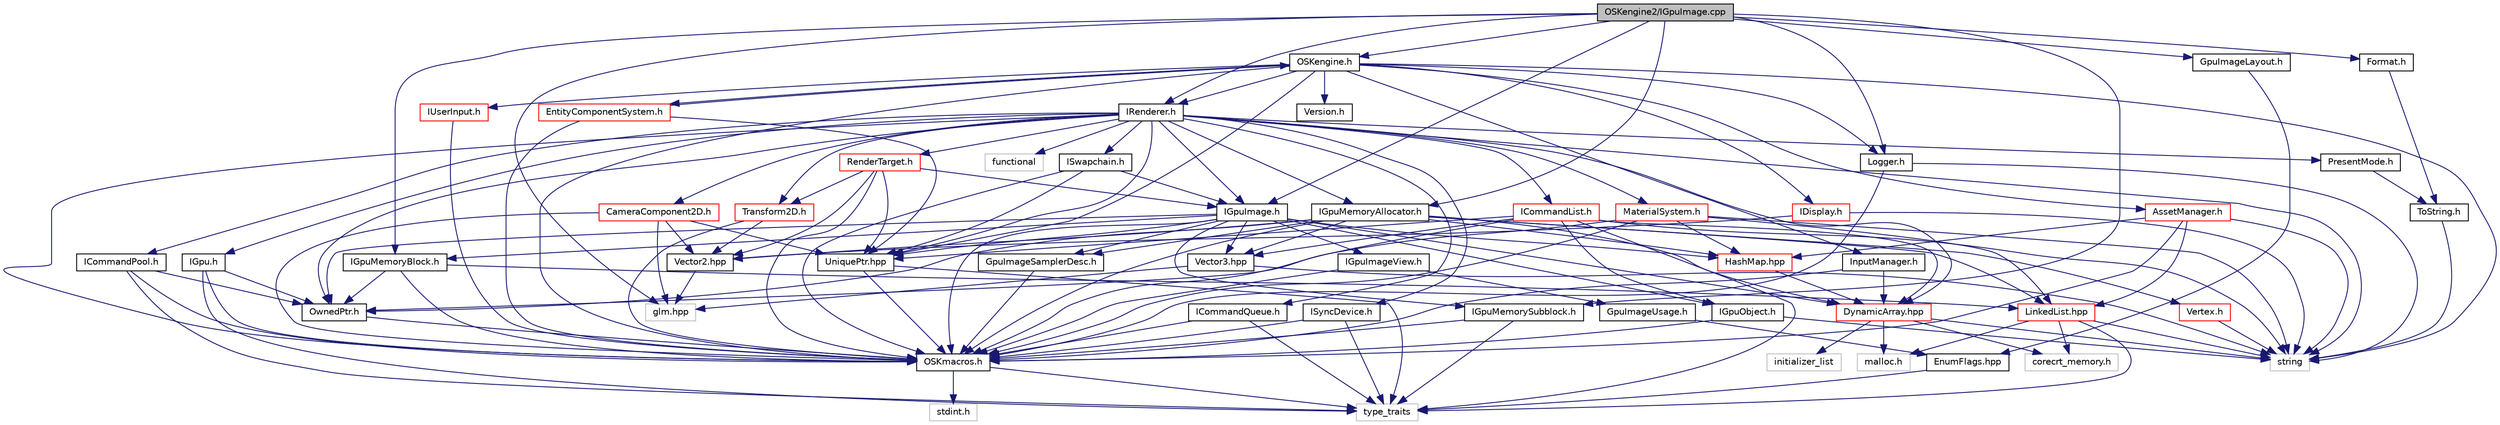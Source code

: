 digraph "OSKengine2/IGpuImage.cpp"
{
 // LATEX_PDF_SIZE
  edge [fontname="Helvetica",fontsize="10",labelfontname="Helvetica",labelfontsize="10"];
  node [fontname="Helvetica",fontsize="10",shape=record];
  Node1 [label="OSKengine2/IGpuImage.cpp",height=0.2,width=0.4,color="black", fillcolor="grey75", style="filled", fontcolor="black",tooltip=" "];
  Node1 -> Node2 [color="midnightblue",fontsize="10",style="solid",fontname="Helvetica"];
  Node2 [label="IGpuImage.h",height=0.2,width=0.4,color="black", fillcolor="white", style="filled",URL="$_i_gpu_image_8h.html",tooltip=" "];
  Node2 -> Node3 [color="midnightblue",fontsize="10",style="solid",fontname="Helvetica"];
  Node3 [label="OSKmacros.h",height=0.2,width=0.4,color="black", fillcolor="white", style="filled",URL="$_o_s_kmacros_8h.html",tooltip=" "];
  Node3 -> Node4 [color="midnightblue",fontsize="10",style="solid",fontname="Helvetica"];
  Node4 [label="stdint.h",height=0.2,width=0.4,color="grey75", fillcolor="white", style="filled",tooltip=" "];
  Node3 -> Node5 [color="midnightblue",fontsize="10",style="solid",fontname="Helvetica"];
  Node5 [label="type_traits",height=0.2,width=0.4,color="grey75", fillcolor="white", style="filled",tooltip=" "];
  Node2 -> Node6 [color="midnightblue",fontsize="10",style="solid",fontname="Helvetica"];
  Node6 [label="OwnedPtr.h",height=0.2,width=0.4,color="black", fillcolor="white", style="filled",URL="$_owned_ptr_8h.html",tooltip=" "];
  Node6 -> Node3 [color="midnightblue",fontsize="10",style="solid",fontname="Helvetica"];
  Node2 -> Node7 [color="midnightblue",fontsize="10",style="solid",fontname="Helvetica"];
  Node7 [label="UniquePtr.hpp",height=0.2,width=0.4,color="black", fillcolor="white", style="filled",URL="$_unique_ptr_8hpp.html",tooltip=" "];
  Node7 -> Node3 [color="midnightblue",fontsize="10",style="solid",fontname="Helvetica"];
  Node7 -> Node5 [color="midnightblue",fontsize="10",style="solid",fontname="Helvetica"];
  Node2 -> Node8 [color="midnightblue",fontsize="10",style="solid",fontname="Helvetica"];
  Node8 [label="Vector3.hpp",height=0.2,width=0.4,color="black", fillcolor="white", style="filled",URL="$_vector3_8hpp.html",tooltip=" "];
  Node8 -> Node9 [color="midnightblue",fontsize="10",style="solid",fontname="Helvetica"];
  Node9 [label="glm.hpp",height=0.2,width=0.4,color="grey75", fillcolor="white", style="filled",tooltip=" "];
  Node8 -> Node10 [color="midnightblue",fontsize="10",style="solid",fontname="Helvetica"];
  Node10 [label="string",height=0.2,width=0.4,color="grey75", fillcolor="white", style="filled",tooltip=" "];
  Node2 -> Node11 [color="midnightblue",fontsize="10",style="solid",fontname="Helvetica"];
  Node11 [label="GpuImageSamplerDesc.h",height=0.2,width=0.4,color="black", fillcolor="white", style="filled",URL="$_gpu_image_sampler_desc_8h.html",tooltip=" "];
  Node11 -> Node3 [color="midnightblue",fontsize="10",style="solid",fontname="Helvetica"];
  Node2 -> Node12 [color="midnightblue",fontsize="10",style="solid",fontname="Helvetica"];
  Node12 [label="IGpuMemoryBlock.h",height=0.2,width=0.4,color="black", fillcolor="white", style="filled",URL="$_i_gpu_memory_block_8h.html",tooltip=" "];
  Node12 -> Node3 [color="midnightblue",fontsize="10",style="solid",fontname="Helvetica"];
  Node12 -> Node13 [color="midnightblue",fontsize="10",style="solid",fontname="Helvetica"];
  Node13 [label="LinkedList.hpp",height=0.2,width=0.4,color="red", fillcolor="white", style="filled",URL="$_linked_list_8hpp.html",tooltip=" "];
  Node13 -> Node14 [color="midnightblue",fontsize="10",style="solid",fontname="Helvetica"];
  Node14 [label="corecrt_memory.h",height=0.2,width=0.4,color="grey75", fillcolor="white", style="filled",tooltip=" "];
  Node13 -> Node15 [color="midnightblue",fontsize="10",style="solid",fontname="Helvetica"];
  Node15 [label="malloc.h",height=0.2,width=0.4,color="grey75", fillcolor="white", style="filled",tooltip=" "];
  Node13 -> Node10 [color="midnightblue",fontsize="10",style="solid",fontname="Helvetica"];
  Node13 -> Node5 [color="midnightblue",fontsize="10",style="solid",fontname="Helvetica"];
  Node12 -> Node6 [color="midnightblue",fontsize="10",style="solid",fontname="Helvetica"];
  Node2 -> Node17 [color="midnightblue",fontsize="10",style="solid",fontname="Helvetica"];
  Node17 [label="IGpuObject.h",height=0.2,width=0.4,color="black", fillcolor="white", style="filled",URL="$_i_gpu_object_8h.html",tooltip=" "];
  Node17 -> Node3 [color="midnightblue",fontsize="10",style="solid",fontname="Helvetica"];
  Node17 -> Node10 [color="midnightblue",fontsize="10",style="solid",fontname="Helvetica"];
  Node2 -> Node18 [color="midnightblue",fontsize="10",style="solid",fontname="Helvetica"];
  Node18 [label="IGpuImageView.h",height=0.2,width=0.4,color="black", fillcolor="white", style="filled",URL="$_i_gpu_image_view_8h.html",tooltip=" "];
  Node18 -> Node3 [color="midnightblue",fontsize="10",style="solid",fontname="Helvetica"];
  Node18 -> Node19 [color="midnightblue",fontsize="10",style="solid",fontname="Helvetica"];
  Node19 [label="GpuImageUsage.h",height=0.2,width=0.4,color="black", fillcolor="white", style="filled",URL="$_gpu_image_usage_8h.html",tooltip=" "];
  Node19 -> Node20 [color="midnightblue",fontsize="10",style="solid",fontname="Helvetica"];
  Node20 [label="EnumFlags.hpp",height=0.2,width=0.4,color="black", fillcolor="white", style="filled",URL="$_enum_flags_8hpp.html",tooltip=" "];
  Node20 -> Node5 [color="midnightblue",fontsize="10",style="solid",fontname="Helvetica"];
  Node2 -> Node21 [color="midnightblue",fontsize="10",style="solid",fontname="Helvetica"];
  Node21 [label="IGpuMemorySubblock.h",height=0.2,width=0.4,color="black", fillcolor="white", style="filled",URL="$_i_gpu_memory_subblock_8h.html",tooltip=" "];
  Node21 -> Node3 [color="midnightblue",fontsize="10",style="solid",fontname="Helvetica"];
  Node21 -> Node5 [color="midnightblue",fontsize="10",style="solid",fontname="Helvetica"];
  Node2 -> Node22 [color="midnightblue",fontsize="10",style="solid",fontname="Helvetica"];
  Node22 [label="DynamicArray.hpp",height=0.2,width=0.4,color="red", fillcolor="white", style="filled",URL="$_dynamic_array_8hpp.html",tooltip=" "];
  Node22 -> Node14 [color="midnightblue",fontsize="10",style="solid",fontname="Helvetica"];
  Node22 -> Node15 [color="midnightblue",fontsize="10",style="solid",fontname="Helvetica"];
  Node22 -> Node10 [color="midnightblue",fontsize="10",style="solid",fontname="Helvetica"];
  Node22 -> Node23 [color="midnightblue",fontsize="10",style="solid",fontname="Helvetica"];
  Node23 [label="initializer_list",height=0.2,width=0.4,color="grey75", fillcolor="white", style="filled",tooltip=" "];
  Node2 -> Node24 [color="midnightblue",fontsize="10",style="solid",fontname="Helvetica"];
  Node24 [label="HashMap.hpp",height=0.2,width=0.4,color="red", fillcolor="white", style="filled",URL="$_hash_map_8hpp.html",tooltip=" "];
  Node24 -> Node22 [color="midnightblue",fontsize="10",style="solid",fontname="Helvetica"];
  Node1 -> Node12 [color="midnightblue",fontsize="10",style="solid",fontname="Helvetica"];
  Node1 -> Node21 [color="midnightblue",fontsize="10",style="solid",fontname="Helvetica"];
  Node1 -> Node9 [color="midnightblue",fontsize="10",style="solid",fontname="Helvetica"];
  Node1 -> Node27 [color="midnightblue",fontsize="10",style="solid",fontname="Helvetica"];
  Node27 [label="OSKengine.h",height=0.2,width=0.4,color="black", fillcolor="white", style="filled",URL="$_o_s_kengine_8h.html",tooltip=" "];
  Node27 -> Node3 [color="midnightblue",fontsize="10",style="solid",fontname="Helvetica"];
  Node27 -> Node7 [color="midnightblue",fontsize="10",style="solid",fontname="Helvetica"];
  Node27 -> Node28 [color="midnightblue",fontsize="10",style="solid",fontname="Helvetica"];
  Node28 [label="Version.h",height=0.2,width=0.4,color="black", fillcolor="white", style="filled",URL="$_version_8h.html",tooltip=" "];
  Node27 -> Node10 [color="midnightblue",fontsize="10",style="solid",fontname="Helvetica"];
  Node27 -> Node29 [color="midnightblue",fontsize="10",style="solid",fontname="Helvetica"];
  Node29 [label="Logger.h",height=0.2,width=0.4,color="black", fillcolor="white", style="filled",URL="$_logger_8h.html",tooltip=" "];
  Node29 -> Node3 [color="midnightblue",fontsize="10",style="solid",fontname="Helvetica"];
  Node29 -> Node10 [color="midnightblue",fontsize="10",style="solid",fontname="Helvetica"];
  Node27 -> Node30 [color="midnightblue",fontsize="10",style="solid",fontname="Helvetica"];
  Node30 [label="IDisplay.h",height=0.2,width=0.4,color="red", fillcolor="white", style="filled",URL="$_i_display_8h.html",tooltip=" "];
  Node30 -> Node31 [color="midnightblue",fontsize="10",style="solid",fontname="Helvetica"];
  Node31 [label="Vector2.hpp",height=0.2,width=0.4,color="black", fillcolor="white", style="filled",URL="$_vector2_8hpp.html",tooltip=" "];
  Node31 -> Node9 [color="midnightblue",fontsize="10",style="solid",fontname="Helvetica"];
  Node30 -> Node10 [color="midnightblue",fontsize="10",style="solid",fontname="Helvetica"];
  Node27 -> Node33 [color="midnightblue",fontsize="10",style="solid",fontname="Helvetica"];
  Node33 [label="IRenderer.h",height=0.2,width=0.4,color="black", fillcolor="white", style="filled",URL="$_i_renderer_8h.html",tooltip=" "];
  Node33 -> Node3 [color="midnightblue",fontsize="10",style="solid",fontname="Helvetica"];
  Node33 -> Node7 [color="midnightblue",fontsize="10",style="solid",fontname="Helvetica"];
  Node33 -> Node6 [color="midnightblue",fontsize="10",style="solid",fontname="Helvetica"];
  Node33 -> Node22 [color="midnightblue",fontsize="10",style="solid",fontname="Helvetica"];
  Node33 -> Node34 [color="midnightblue",fontsize="10",style="solid",fontname="Helvetica"];
  Node34 [label="IGpu.h",height=0.2,width=0.4,color="black", fillcolor="white", style="filled",URL="$_i_gpu_8h.html",tooltip=" "];
  Node34 -> Node3 [color="midnightblue",fontsize="10",style="solid",fontname="Helvetica"];
  Node34 -> Node6 [color="midnightblue",fontsize="10",style="solid",fontname="Helvetica"];
  Node34 -> Node5 [color="midnightblue",fontsize="10",style="solid",fontname="Helvetica"];
  Node33 -> Node35 [color="midnightblue",fontsize="10",style="solid",fontname="Helvetica"];
  Node35 [label="ICommandQueue.h",height=0.2,width=0.4,color="black", fillcolor="white", style="filled",URL="$_i_command_queue_8h.html",tooltip=" "];
  Node35 -> Node3 [color="midnightblue",fontsize="10",style="solid",fontname="Helvetica"];
  Node35 -> Node5 [color="midnightblue",fontsize="10",style="solid",fontname="Helvetica"];
  Node33 -> Node36 [color="midnightblue",fontsize="10",style="solid",fontname="Helvetica"];
  Node36 [label="ISwapchain.h",height=0.2,width=0.4,color="black", fillcolor="white", style="filled",URL="$_i_swapchain_8h.html",tooltip=" "];
  Node36 -> Node3 [color="midnightblue",fontsize="10",style="solid",fontname="Helvetica"];
  Node36 -> Node7 [color="midnightblue",fontsize="10",style="solid",fontname="Helvetica"];
  Node36 -> Node2 [color="midnightblue",fontsize="10",style="solid",fontname="Helvetica"];
  Node33 -> Node37 [color="midnightblue",fontsize="10",style="solid",fontname="Helvetica"];
  Node37 [label="ISyncDevice.h",height=0.2,width=0.4,color="black", fillcolor="white", style="filled",URL="$_i_sync_device_8h.html",tooltip=" "];
  Node37 -> Node3 [color="midnightblue",fontsize="10",style="solid",fontname="Helvetica"];
  Node37 -> Node5 [color="midnightblue",fontsize="10",style="solid",fontname="Helvetica"];
  Node33 -> Node38 [color="midnightblue",fontsize="10",style="solid",fontname="Helvetica"];
  Node38 [label="ICommandList.h",height=0.2,width=0.4,color="red", fillcolor="white", style="filled",URL="$_i_command_list_8h.html",tooltip=" "];
  Node38 -> Node3 [color="midnightblue",fontsize="10",style="solid",fontname="Helvetica"];
  Node38 -> Node22 [color="midnightblue",fontsize="10",style="solid",fontname="Helvetica"];
  Node38 -> Node7 [color="midnightblue",fontsize="10",style="solid",fontname="Helvetica"];
  Node38 -> Node8 [color="midnightblue",fontsize="10",style="solid",fontname="Helvetica"];
  Node38 -> Node17 [color="midnightblue",fontsize="10",style="solid",fontname="Helvetica"];
  Node38 -> Node10 [color="midnightblue",fontsize="10",style="solid",fontname="Helvetica"];
  Node38 -> Node5 [color="midnightblue",fontsize="10",style="solid",fontname="Helvetica"];
  Node33 -> Node44 [color="midnightblue",fontsize="10",style="solid",fontname="Helvetica"];
  Node44 [label="ICommandPool.h",height=0.2,width=0.4,color="black", fillcolor="white", style="filled",URL="$_i_command_pool_8h.html",tooltip=" "];
  Node44 -> Node3 [color="midnightblue",fontsize="10",style="solid",fontname="Helvetica"];
  Node44 -> Node6 [color="midnightblue",fontsize="10",style="solid",fontname="Helvetica"];
  Node44 -> Node5 [color="midnightblue",fontsize="10",style="solid",fontname="Helvetica"];
  Node33 -> Node45 [color="midnightblue",fontsize="10",style="solid",fontname="Helvetica"];
  Node45 [label="IGpuMemoryAllocator.h",height=0.2,width=0.4,color="black", fillcolor="white", style="filled",URL="$_i_gpu_memory_allocator_8h.html",tooltip=" "];
  Node45 -> Node3 [color="midnightblue",fontsize="10",style="solid",fontname="Helvetica"];
  Node45 -> Node6 [color="midnightblue",fontsize="10",style="solid",fontname="Helvetica"];
  Node45 -> Node13 [color="midnightblue",fontsize="10",style="solid",fontname="Helvetica"];
  Node45 -> Node24 [color="midnightblue",fontsize="10",style="solid",fontname="Helvetica"];
  Node45 -> Node22 [color="midnightblue",fontsize="10",style="solid",fontname="Helvetica"];
  Node45 -> Node46 [color="midnightblue",fontsize="10",style="solid",fontname="Helvetica"];
  Node46 [label="Vertex.h",height=0.2,width=0.4,color="red", fillcolor="white", style="filled",URL="$_vertex_8h.html",tooltip=" "];
  Node46 -> Node10 [color="midnightblue",fontsize="10",style="solid",fontname="Helvetica"];
  Node45 -> Node31 [color="midnightblue",fontsize="10",style="solid",fontname="Helvetica"];
  Node45 -> Node8 [color="midnightblue",fontsize="10",style="solid",fontname="Helvetica"];
  Node45 -> Node11 [color="midnightblue",fontsize="10",style="solid",fontname="Helvetica"];
  Node33 -> Node48 [color="midnightblue",fontsize="10",style="solid",fontname="Helvetica"];
  Node48 [label="RenderTarget.h",height=0.2,width=0.4,color="red", fillcolor="white", style="filled",URL="$_render_target_8h.html",tooltip=" "];
  Node48 -> Node3 [color="midnightblue",fontsize="10",style="solid",fontname="Helvetica"];
  Node48 -> Node7 [color="midnightblue",fontsize="10",style="solid",fontname="Helvetica"];
  Node48 -> Node2 [color="midnightblue",fontsize="10",style="solid",fontname="Helvetica"];
  Node48 -> Node31 [color="midnightblue",fontsize="10",style="solid",fontname="Helvetica"];
  Node48 -> Node54 [color="midnightblue",fontsize="10",style="solid",fontname="Helvetica"];
  Node54 [label="Transform2D.h",height=0.2,width=0.4,color="red", fillcolor="white", style="filled",URL="$_transform2_d_8h.html",tooltip=" "];
  Node54 -> Node31 [color="midnightblue",fontsize="10",style="solid",fontname="Helvetica"];
  Node54 -> Node3 [color="midnightblue",fontsize="10",style="solid",fontname="Helvetica"];
  Node33 -> Node60 [color="midnightblue",fontsize="10",style="solid",fontname="Helvetica"];
  Node60 [label="MaterialSystem.h",height=0.2,width=0.4,color="red", fillcolor="white", style="filled",URL="$_material_system_8h.html",tooltip=" "];
  Node60 -> Node3 [color="midnightblue",fontsize="10",style="solid",fontname="Helvetica"];
  Node60 -> Node13 [color="midnightblue",fontsize="10",style="solid",fontname="Helvetica"];
  Node60 -> Node24 [color="midnightblue",fontsize="10",style="solid",fontname="Helvetica"];
  Node60 -> Node6 [color="midnightblue",fontsize="10",style="solid",fontname="Helvetica"];
  Node60 -> Node10 [color="midnightblue",fontsize="10",style="solid",fontname="Helvetica"];
  Node33 -> Node62 [color="midnightblue",fontsize="10",style="solid",fontname="Helvetica"];
  Node62 [label="PresentMode.h",height=0.2,width=0.4,color="black", fillcolor="white", style="filled",URL="$_present_mode_8h.html",tooltip=" "];
  Node62 -> Node59 [color="midnightblue",fontsize="10",style="solid",fontname="Helvetica"];
  Node59 [label="ToString.h",height=0.2,width=0.4,color="black", fillcolor="white", style="filled",URL="$_to_string_8h.html",tooltip=" "];
  Node59 -> Node10 [color="midnightblue",fontsize="10",style="solid",fontname="Helvetica"];
  Node33 -> Node2 [color="midnightblue",fontsize="10",style="solid",fontname="Helvetica"];
  Node33 -> Node63 [color="midnightblue",fontsize="10",style="solid",fontname="Helvetica"];
  Node63 [label="CameraComponent2D.h",height=0.2,width=0.4,color="red", fillcolor="white", style="filled",URL="$_camera_component2_d_8h.html",tooltip=" "];
  Node63 -> Node3 [color="midnightblue",fontsize="10",style="solid",fontname="Helvetica"];
  Node63 -> Node31 [color="midnightblue",fontsize="10",style="solid",fontname="Helvetica"];
  Node63 -> Node7 [color="midnightblue",fontsize="10",style="solid",fontname="Helvetica"];
  Node63 -> Node9 [color="midnightblue",fontsize="10",style="solid",fontname="Helvetica"];
  Node33 -> Node54 [color="midnightblue",fontsize="10",style="solid",fontname="Helvetica"];
  Node33 -> Node10 [color="midnightblue",fontsize="10",style="solid",fontname="Helvetica"];
  Node33 -> Node65 [color="midnightblue",fontsize="10",style="solid",fontname="Helvetica"];
  Node65 [label="functional",height=0.2,width=0.4,color="grey75", fillcolor="white", style="filled",tooltip=" "];
  Node27 -> Node66 [color="midnightblue",fontsize="10",style="solid",fontname="Helvetica"];
  Node66 [label="AssetManager.h",height=0.2,width=0.4,color="red", fillcolor="white", style="filled",URL="$_asset_manager_8h.html",tooltip=" "];
  Node66 -> Node10 [color="midnightblue",fontsize="10",style="solid",fontname="Helvetica"];
  Node66 -> Node24 [color="midnightblue",fontsize="10",style="solid",fontname="Helvetica"];
  Node66 -> Node3 [color="midnightblue",fontsize="10",style="solid",fontname="Helvetica"];
  Node66 -> Node13 [color="midnightblue",fontsize="10",style="solid",fontname="Helvetica"];
  Node27 -> Node70 [color="midnightblue",fontsize="10",style="solid",fontname="Helvetica"];
  Node70 [label="EntityComponentSystem.h",height=0.2,width=0.4,color="red", fillcolor="white", style="filled",URL="$_entity_component_system_8h.html",tooltip=" "];
  Node70 -> Node3 [color="midnightblue",fontsize="10",style="solid",fontname="Helvetica"];
  Node70 -> Node7 [color="midnightblue",fontsize="10",style="solid",fontname="Helvetica"];
  Node70 -> Node27 [color="midnightblue",fontsize="10",style="solid",fontname="Helvetica"];
  Node27 -> Node81 [color="midnightblue",fontsize="10",style="solid",fontname="Helvetica"];
  Node81 [label="IUserInput.h",height=0.2,width=0.4,color="red", fillcolor="white", style="filled",URL="$_i_user_input_8h.html",tooltip=" "];
  Node81 -> Node3 [color="midnightblue",fontsize="10",style="solid",fontname="Helvetica"];
  Node27 -> Node82 [color="midnightblue",fontsize="10",style="solid",fontname="Helvetica"];
  Node82 [label="InputManager.h",height=0.2,width=0.4,color="black", fillcolor="white", style="filled",URL="$_input_manager_8h.html",tooltip=" "];
  Node82 -> Node3 [color="midnightblue",fontsize="10",style="solid",fontname="Helvetica"];
  Node82 -> Node22 [color="midnightblue",fontsize="10",style="solid",fontname="Helvetica"];
  Node1 -> Node45 [color="midnightblue",fontsize="10",style="solid",fontname="Helvetica"];
  Node1 -> Node29 [color="midnightblue",fontsize="10",style="solid",fontname="Helvetica"];
  Node1 -> Node33 [color="midnightblue",fontsize="10",style="solid",fontname="Helvetica"];
  Node1 -> Node83 [color="midnightblue",fontsize="10",style="solid",fontname="Helvetica"];
  Node83 [label="GpuImageLayout.h",height=0.2,width=0.4,color="black", fillcolor="white", style="filled",URL="$_gpu_image_layout_8h.html",tooltip=" "];
  Node83 -> Node20 [color="midnightblue",fontsize="10",style="solid",fontname="Helvetica"];
  Node1 -> Node58 [color="midnightblue",fontsize="10",style="solid",fontname="Helvetica"];
  Node58 [label="Format.h",height=0.2,width=0.4,color="black", fillcolor="white", style="filled",URL="$_format_8h.html",tooltip=" "];
  Node58 -> Node59 [color="midnightblue",fontsize="10",style="solid",fontname="Helvetica"];
}
